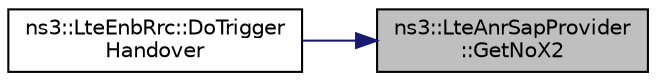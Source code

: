 digraph "ns3::LteAnrSapProvider::GetNoX2"
{
 // LATEX_PDF_SIZE
  edge [fontname="Helvetica",fontsize="10",labelfontname="Helvetica",labelfontsize="10"];
  node [fontname="Helvetica",fontsize="10",shape=record];
  rankdir="RL";
  Node1 [label="ns3::LteAnrSapProvider\l::GetNoX2",height=0.2,width=0.4,color="black", fillcolor="grey75", style="filled", fontcolor="black",tooltip="Get the value of No X2 field of a neighbouring cell from the Neighbour Relation Table (NRT)."];
  Node1 -> Node2 [dir="back",color="midnightblue",fontsize="10",style="solid",fontname="Helvetica"];
  Node2 [label="ns3::LteEnbRrc::DoTrigger\lHandover",height=0.2,width=0.4,color="black", fillcolor="white", style="filled",URL="$classns3_1_1_lte_enb_rrc.html#af49f5004e84050871c872de398f4defe",tooltip="Trigger handover function."];
}
